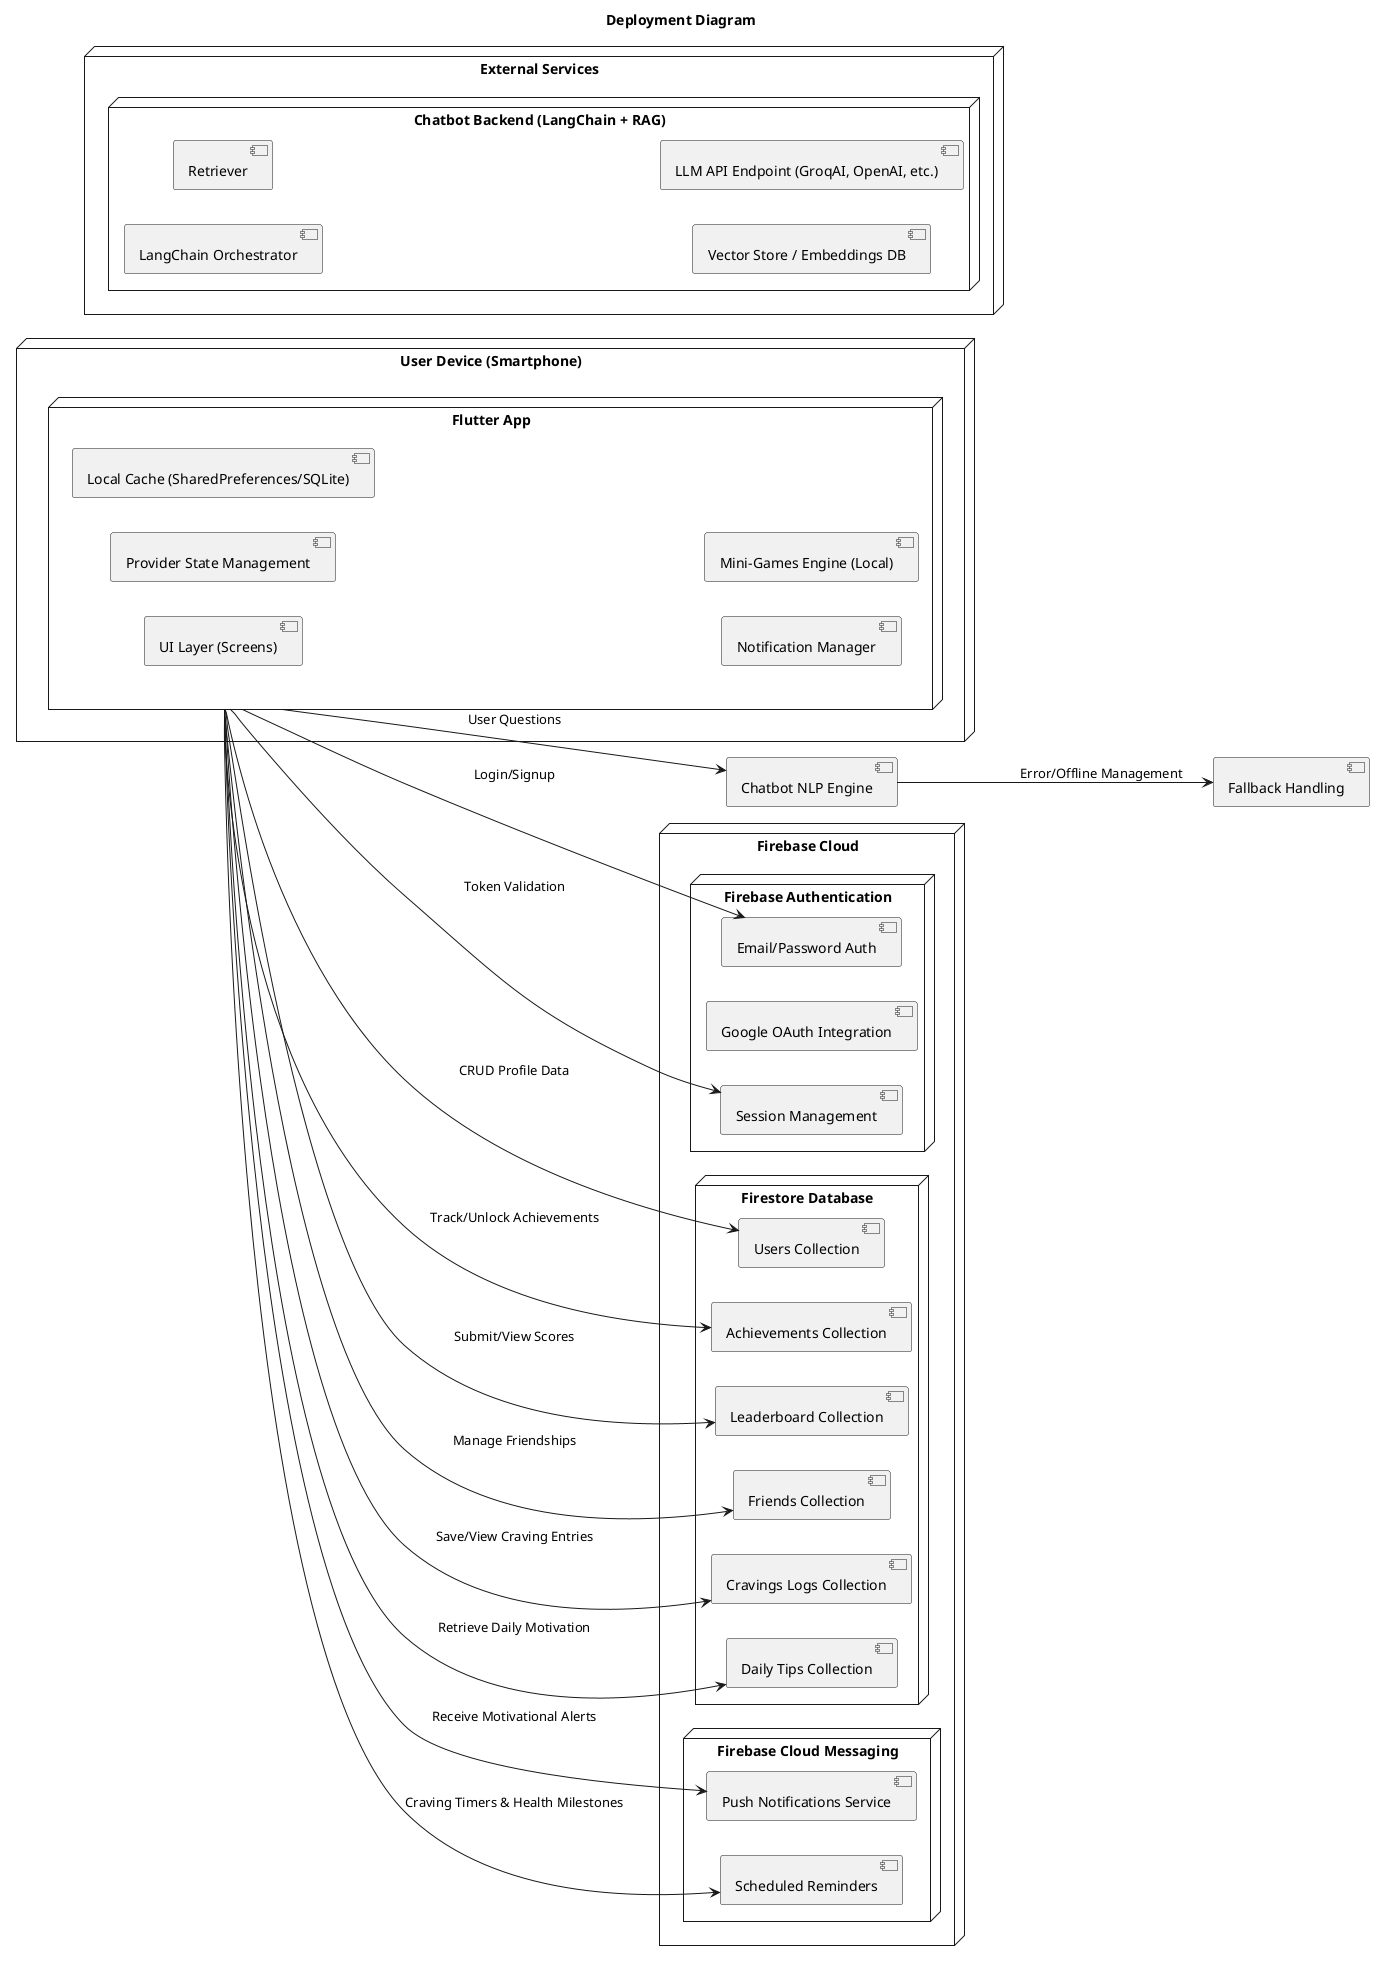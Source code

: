
' ==========================
' DEPLOYMENT DIAGRAM
' ==========================

@startuml
left to right direction
title Deployment Diagram

node "User Device (Smartphone)" {
  node "Flutter App" {
    [UI Layer (Screens)]
    [Provider State Management]
    [Local Cache (SharedPreferences/SQLite)]
    [Notification Manager]
    [Mini-Games Engine (Local)]
  }
}

node "Firebase Cloud" {
  node "Firebase Authentication" {
    [Email/Password Auth]
    [Google OAuth Integration]
    [Session Management]
  }
  
  node "Firestore Database" {
    [Users Collection]
    [Achievements Collection]
    [Leaderboard Collection]
    [Friends Collection]
    [Cravings Logs Collection]
    [Daily Tips Collection]
  }
  
  node "Firebase Cloud Messaging" {
    [Push Notifications Service]
    [Scheduled Reminders]
  }
}

node "External Services" {
  node "Chatbot Backend (LangChain + RAG)" {
    [LangChain Orchestrator]
    [Retriever]
    [Vector Store / Embeddings DB]
    [LLM API Endpoint (GroqAI, OpenAI, etc.)]
  }
}


' Communication paths
[Flutter App] --> [Email/Password Auth] : Login/Signup
[Flutter App] --> [Session Management] : Token Validation
[Flutter App] --> [Users Collection] : CRUD Profile Data
[Flutter App] --> [Achievements Collection] : Track/Unlock Achievements
[Flutter App] --> [Leaderboard Collection] : Submit/View Scores
[Flutter App] --> [Friends Collection] : Manage Friendships
[Flutter App] --> [Cravings Logs Collection] : Save/View Craving Entries
[Flutter App] --> [Daily Tips Collection] : Retrieve Daily Motivation

[Flutter App] --> [Push Notifications Service] : Receive Motivational Alerts
[Flutter App] --> [Scheduled Reminders] : Craving Timers & Health Milestones

[Flutter App] --> [Chatbot NLP Engine] : User Questions
[Chatbot NLP Engine] --> [Fallback Handling] : Error/Offline Management

@enduml


' ==========================
' DEPLOYMENT DIAGRAM CHATBOT
' ==========================


@startuml
title Deployment Diagram - Chatbot Subsystem

node "Mobile Device\n(Android/iOS)" as MOBILE {
  artifact "Flutter App" as APP
}

node "ngrok Edge Server\n(Public HTTPS Endpoint)" as NGROK

node "Backend Server\n(Docker Container)" as BACKEND {
  node "FastAPI Service" as FASTAPI {
    artifact "API Gateway (/chat)"
    artifact "Session Manager"
  }

  node "LangChain Engine" as LC {
    artifact "Conversation Manager"
    artifact "Prompt Builder"
    artifact "RAG Pipeline"
    artifact "Fallback Handler"
  }

  database "ChromaDB\n(Vector Store)" as VS
  database "Memory Store\n(User Session Data)" as MEM
}

cloud "Firebase Cloud" as FIREBASE {
  database "User Profiles\n(Auth, Quit Data, Stats)" as FB
}

cloud "LLM Provider" as LLM {
  artifact "Groq / OpenRouter API"
}

cloud "Web Search API" as SERPER {
  artifact "Serper.dev"
}

MOBILE --> NGROK : HTTPS Request (/chat)
NGROK --> FASTAPI : Forwarded Request
FASTAPI --> FB : Retrieve user profile
FASTAPI --> MEM : Load/Update user memory
FASTAPI --> LC : Process query
LC --> VS : Retrieve documents (RAG)
LC --> LLM : Send enriched prompt
LLM --> LC : Response
LC --> SERPER : Fallback retrieval (if needed)
SERPER --> LC : Web snippets
LC --> MEM : Save conversation context
FASTAPI --> NGROK : Return response
NGROK --> MOBILE : JSON reply → Chat UI

@enduml
